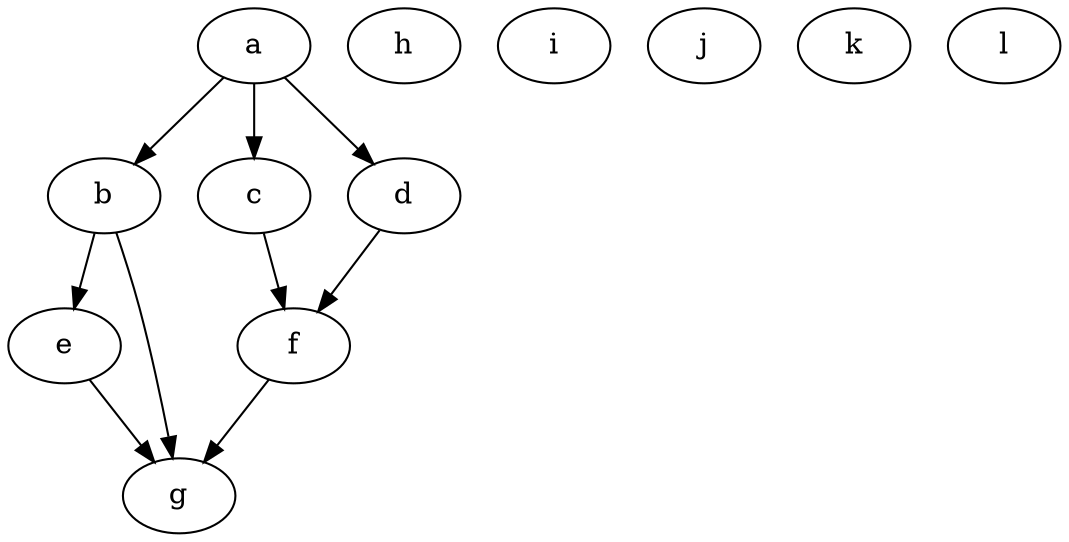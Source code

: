 digraph "bandaid" {
a         [Weight=2];
b         [Weight=2];
c         [Weight=2];
d         [Weight=3];
a -> b    [Weight=1];
a -> c    [Weight=3];
a -> d    [Weight=1];
e         [Weight=2];
b -> e    [Weight=2];
f         [Weight=3];
c -> f    [Weight=2];
d -> f    [Weight=1];
g         [Weight=1];
f -> g    [Weight=1];
e -> g    [Weight=1];
b -> g    [Weight=1];
h         [Weight=2];
i         [Weight=2];
j         [Weight=2];
k         [Weight=2];
l         [Weight=9];
}
